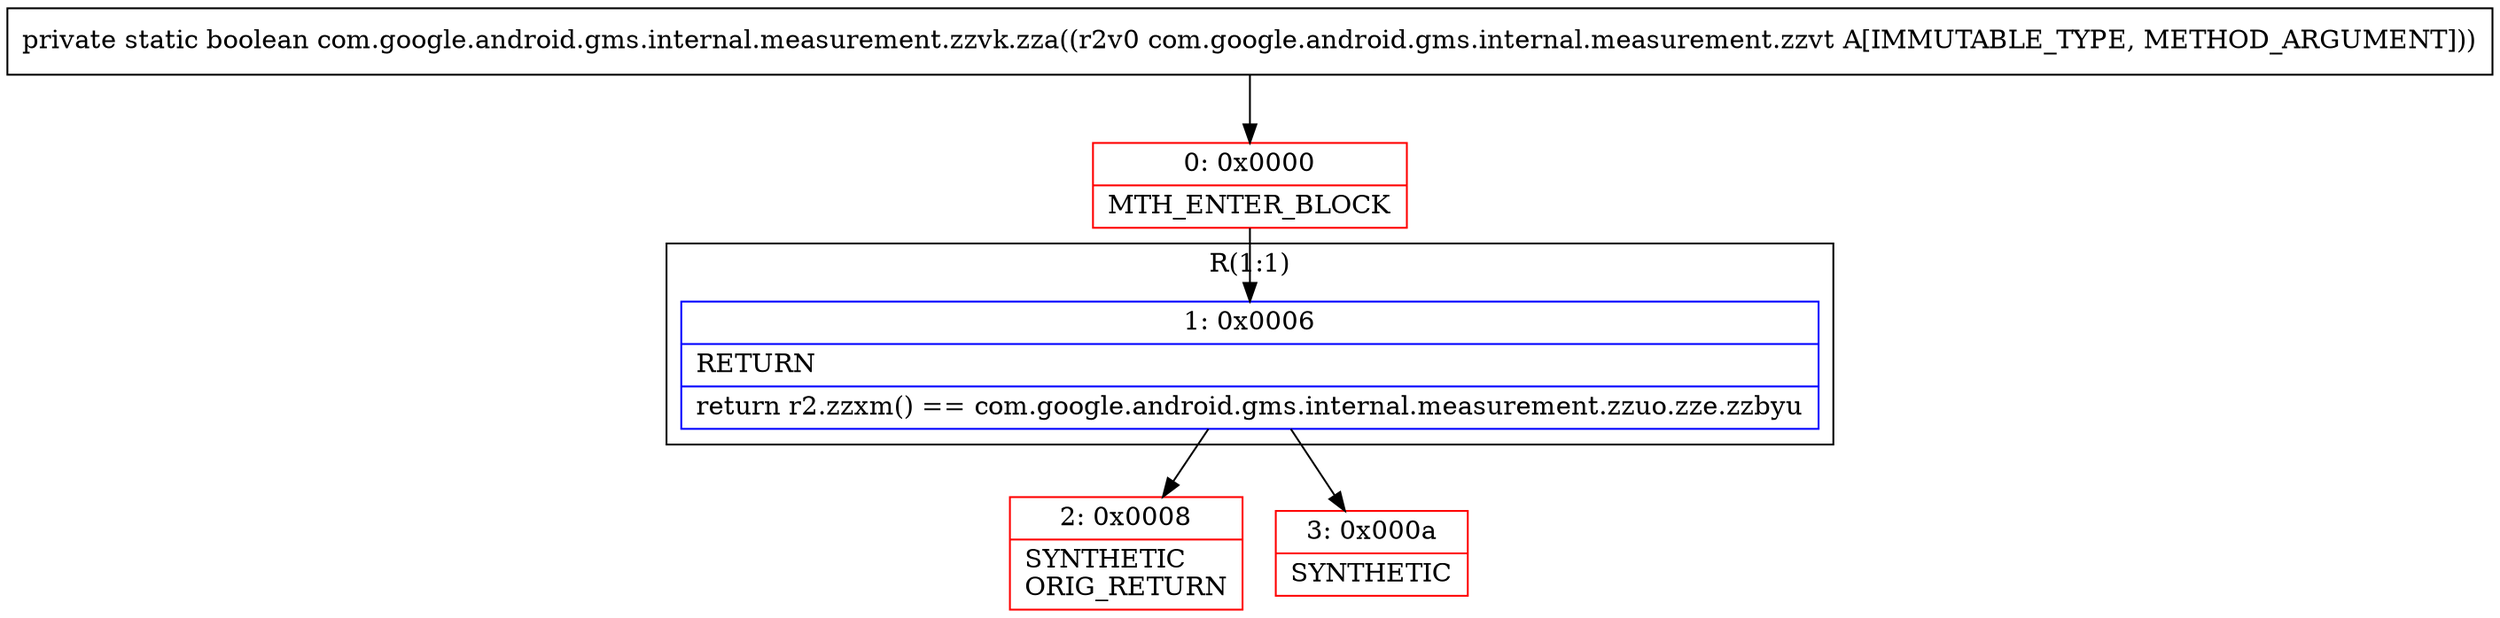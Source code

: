 digraph "CFG forcom.google.android.gms.internal.measurement.zzvk.zza(Lcom\/google\/android\/gms\/internal\/measurement\/zzvt;)Z" {
subgraph cluster_Region_203804814 {
label = "R(1:1)";
node [shape=record,color=blue];
Node_1 [shape=record,label="{1\:\ 0x0006|RETURN\l|return r2.zzxm() == com.google.android.gms.internal.measurement.zzuo.zze.zzbyu\l}"];
}
Node_0 [shape=record,color=red,label="{0\:\ 0x0000|MTH_ENTER_BLOCK\l}"];
Node_2 [shape=record,color=red,label="{2\:\ 0x0008|SYNTHETIC\lORIG_RETURN\l}"];
Node_3 [shape=record,color=red,label="{3\:\ 0x000a|SYNTHETIC\l}"];
MethodNode[shape=record,label="{private static boolean com.google.android.gms.internal.measurement.zzvk.zza((r2v0 com.google.android.gms.internal.measurement.zzvt A[IMMUTABLE_TYPE, METHOD_ARGUMENT])) }"];
MethodNode -> Node_0;
Node_1 -> Node_2;
Node_1 -> Node_3;
Node_0 -> Node_1;
}

